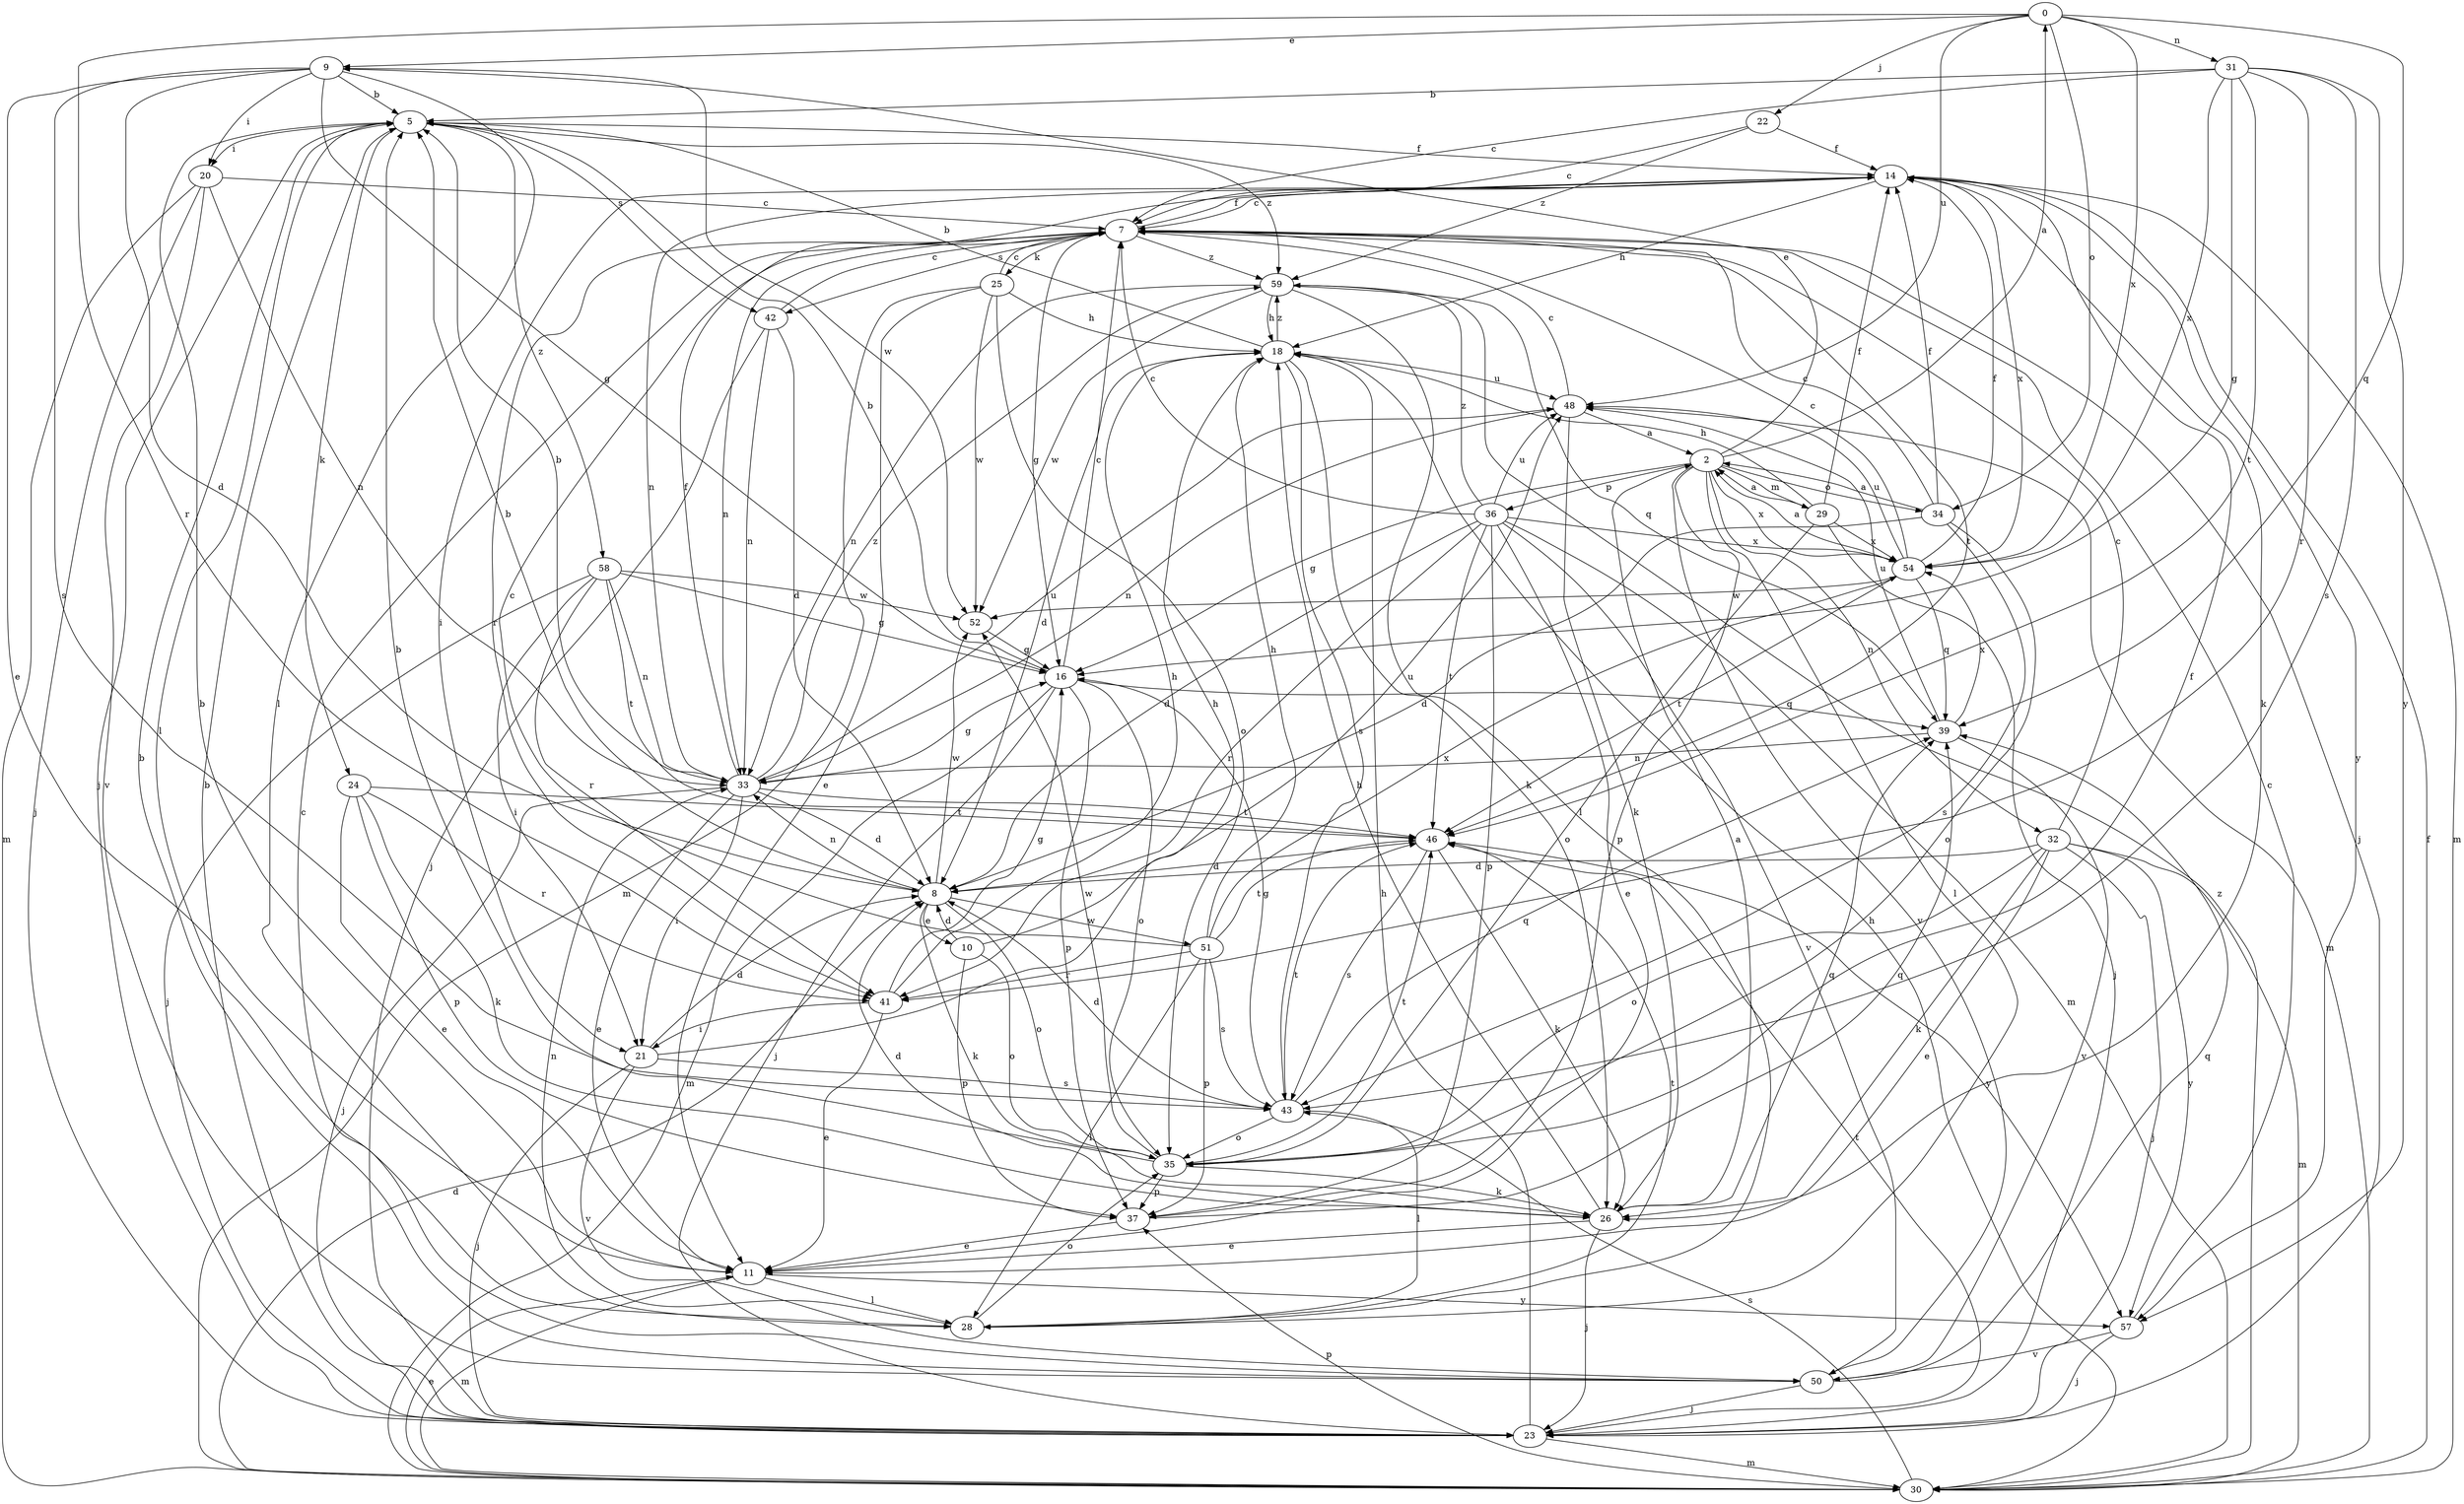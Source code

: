 strict digraph  {
0;
2;
5;
7;
8;
9;
10;
11;
14;
16;
18;
20;
21;
22;
23;
24;
25;
26;
28;
29;
30;
31;
32;
33;
34;
35;
36;
37;
39;
41;
42;
43;
46;
48;
50;
51;
52;
54;
57;
58;
59;
0 -> 9  [label=e];
0 -> 22  [label=j];
0 -> 31  [label=n];
0 -> 34  [label=o];
0 -> 39  [label=q];
0 -> 41  [label=r];
0 -> 48  [label=u];
0 -> 54  [label=x];
2 -> 0  [label=a];
2 -> 9  [label=e];
2 -> 16  [label=g];
2 -> 28  [label=l];
2 -> 29  [label=m];
2 -> 32  [label=n];
2 -> 34  [label=o];
2 -> 36  [label=p];
2 -> 37  [label=p];
2 -> 50  [label=v];
2 -> 54  [label=x];
5 -> 14  [label=f];
5 -> 20  [label=i];
5 -> 23  [label=j];
5 -> 24  [label=k];
5 -> 28  [label=l];
5 -> 42  [label=s];
5 -> 58  [label=z];
5 -> 59  [label=z];
7 -> 14  [label=f];
7 -> 16  [label=g];
7 -> 23  [label=j];
7 -> 25  [label=k];
7 -> 33  [label=n];
7 -> 41  [label=r];
7 -> 42  [label=s];
7 -> 46  [label=t];
7 -> 59  [label=z];
8 -> 5  [label=b];
8 -> 10  [label=e];
8 -> 26  [label=k];
8 -> 33  [label=n];
8 -> 35  [label=o];
8 -> 51  [label=w];
8 -> 52  [label=w];
9 -> 5  [label=b];
9 -> 8  [label=d];
9 -> 11  [label=e];
9 -> 16  [label=g];
9 -> 20  [label=i];
9 -> 28  [label=l];
9 -> 43  [label=s];
9 -> 52  [label=w];
10 -> 8  [label=d];
10 -> 35  [label=o];
10 -> 37  [label=p];
10 -> 48  [label=u];
11 -> 5  [label=b];
11 -> 28  [label=l];
11 -> 30  [label=m];
11 -> 57  [label=y];
14 -> 7  [label=c];
14 -> 18  [label=h];
14 -> 21  [label=i];
14 -> 26  [label=k];
14 -> 30  [label=m];
14 -> 33  [label=n];
14 -> 54  [label=x];
14 -> 57  [label=y];
16 -> 5  [label=b];
16 -> 7  [label=c];
16 -> 23  [label=j];
16 -> 30  [label=m];
16 -> 35  [label=o];
16 -> 37  [label=p];
16 -> 39  [label=q];
18 -> 5  [label=b];
18 -> 8  [label=d];
18 -> 26  [label=k];
18 -> 43  [label=s];
18 -> 48  [label=u];
18 -> 59  [label=z];
20 -> 7  [label=c];
20 -> 23  [label=j];
20 -> 30  [label=m];
20 -> 33  [label=n];
20 -> 50  [label=v];
21 -> 8  [label=d];
21 -> 18  [label=h];
21 -> 23  [label=j];
21 -> 43  [label=s];
21 -> 50  [label=v];
22 -> 7  [label=c];
22 -> 14  [label=f];
22 -> 59  [label=z];
23 -> 5  [label=b];
23 -> 18  [label=h];
23 -> 30  [label=m];
23 -> 46  [label=t];
24 -> 11  [label=e];
24 -> 26  [label=k];
24 -> 37  [label=p];
24 -> 41  [label=r];
24 -> 46  [label=t];
25 -> 7  [label=c];
25 -> 11  [label=e];
25 -> 18  [label=h];
25 -> 30  [label=m];
25 -> 35  [label=o];
25 -> 52  [label=w];
26 -> 2  [label=a];
26 -> 8  [label=d];
26 -> 11  [label=e];
26 -> 18  [label=h];
26 -> 23  [label=j];
26 -> 39  [label=q];
28 -> 33  [label=n];
28 -> 35  [label=o];
28 -> 46  [label=t];
29 -> 2  [label=a];
29 -> 14  [label=f];
29 -> 18  [label=h];
29 -> 23  [label=j];
29 -> 35  [label=o];
29 -> 54  [label=x];
30 -> 8  [label=d];
30 -> 11  [label=e];
30 -> 14  [label=f];
30 -> 18  [label=h];
30 -> 37  [label=p];
30 -> 43  [label=s];
30 -> 59  [label=z];
31 -> 5  [label=b];
31 -> 7  [label=c];
31 -> 16  [label=g];
31 -> 41  [label=r];
31 -> 43  [label=s];
31 -> 46  [label=t];
31 -> 54  [label=x];
31 -> 57  [label=y];
32 -> 7  [label=c];
32 -> 8  [label=d];
32 -> 11  [label=e];
32 -> 23  [label=j];
32 -> 26  [label=k];
32 -> 30  [label=m];
32 -> 35  [label=o];
32 -> 57  [label=y];
33 -> 5  [label=b];
33 -> 8  [label=d];
33 -> 11  [label=e];
33 -> 14  [label=f];
33 -> 16  [label=g];
33 -> 21  [label=i];
33 -> 23  [label=j];
33 -> 46  [label=t];
33 -> 48  [label=u];
33 -> 59  [label=z];
34 -> 2  [label=a];
34 -> 7  [label=c];
34 -> 8  [label=d];
34 -> 14  [label=f];
34 -> 35  [label=o];
34 -> 43  [label=s];
35 -> 5  [label=b];
35 -> 14  [label=f];
35 -> 26  [label=k];
35 -> 37  [label=p];
35 -> 46  [label=t];
35 -> 52  [label=w];
36 -> 7  [label=c];
36 -> 8  [label=d];
36 -> 11  [label=e];
36 -> 30  [label=m];
36 -> 37  [label=p];
36 -> 41  [label=r];
36 -> 46  [label=t];
36 -> 48  [label=u];
36 -> 50  [label=v];
36 -> 54  [label=x];
36 -> 59  [label=z];
37 -> 11  [label=e];
37 -> 39  [label=q];
39 -> 33  [label=n];
39 -> 48  [label=u];
39 -> 50  [label=v];
39 -> 54  [label=x];
41 -> 11  [label=e];
41 -> 16  [label=g];
41 -> 18  [label=h];
41 -> 21  [label=i];
42 -> 7  [label=c];
42 -> 8  [label=d];
42 -> 23  [label=j];
42 -> 33  [label=n];
43 -> 8  [label=d];
43 -> 16  [label=g];
43 -> 28  [label=l];
43 -> 35  [label=o];
43 -> 39  [label=q];
43 -> 46  [label=t];
46 -> 8  [label=d];
46 -> 26  [label=k];
46 -> 43  [label=s];
46 -> 57  [label=y];
48 -> 2  [label=a];
48 -> 7  [label=c];
48 -> 26  [label=k];
48 -> 30  [label=m];
48 -> 33  [label=n];
50 -> 5  [label=b];
50 -> 7  [label=c];
50 -> 23  [label=j];
50 -> 39  [label=q];
51 -> 7  [label=c];
51 -> 18  [label=h];
51 -> 28  [label=l];
51 -> 37  [label=p];
51 -> 41  [label=r];
51 -> 43  [label=s];
51 -> 46  [label=t];
51 -> 54  [label=x];
52 -> 16  [label=g];
54 -> 2  [label=a];
54 -> 7  [label=c];
54 -> 14  [label=f];
54 -> 39  [label=q];
54 -> 46  [label=t];
54 -> 48  [label=u];
54 -> 52  [label=w];
57 -> 7  [label=c];
57 -> 23  [label=j];
57 -> 50  [label=v];
58 -> 16  [label=g];
58 -> 21  [label=i];
58 -> 23  [label=j];
58 -> 33  [label=n];
58 -> 41  [label=r];
58 -> 46  [label=t];
58 -> 52  [label=w];
59 -> 18  [label=h];
59 -> 28  [label=l];
59 -> 33  [label=n];
59 -> 39  [label=q];
59 -> 52  [label=w];
}
